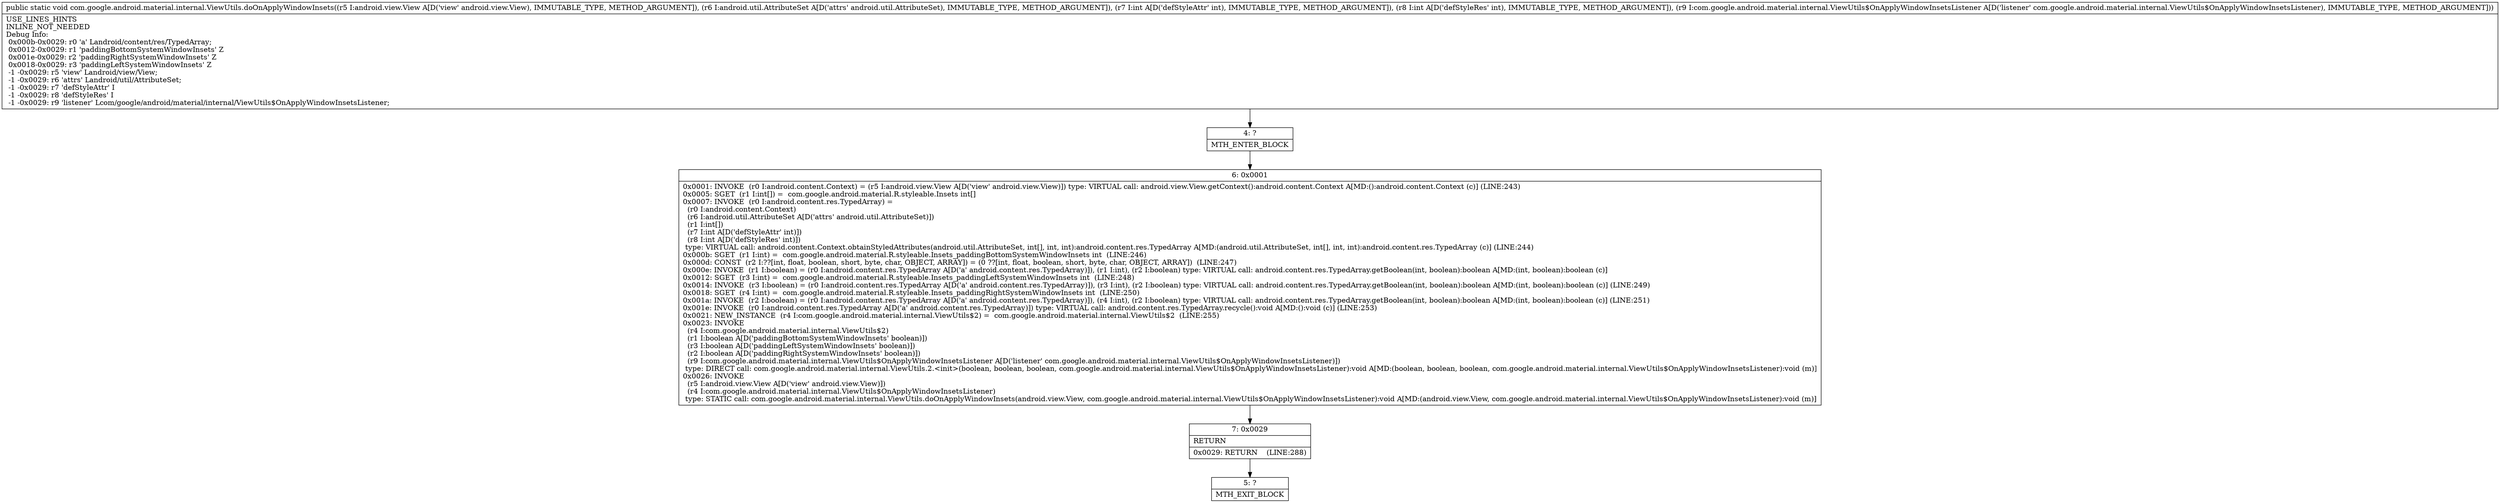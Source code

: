 digraph "CFG forcom.google.android.material.internal.ViewUtils.doOnApplyWindowInsets(Landroid\/view\/View;Landroid\/util\/AttributeSet;IILcom\/google\/android\/material\/internal\/ViewUtils$OnApplyWindowInsetsListener;)V" {
Node_4 [shape=record,label="{4\:\ ?|MTH_ENTER_BLOCK\l}"];
Node_6 [shape=record,label="{6\:\ 0x0001|0x0001: INVOKE  (r0 I:android.content.Context) = (r5 I:android.view.View A[D('view' android.view.View)]) type: VIRTUAL call: android.view.View.getContext():android.content.Context A[MD:():android.content.Context (c)] (LINE:243)\l0x0005: SGET  (r1 I:int[]) =  com.google.android.material.R.styleable.Insets int[] \l0x0007: INVOKE  (r0 I:android.content.res.TypedArray) = \l  (r0 I:android.content.Context)\l  (r6 I:android.util.AttributeSet A[D('attrs' android.util.AttributeSet)])\l  (r1 I:int[])\l  (r7 I:int A[D('defStyleAttr' int)])\l  (r8 I:int A[D('defStyleRes' int)])\l type: VIRTUAL call: android.content.Context.obtainStyledAttributes(android.util.AttributeSet, int[], int, int):android.content.res.TypedArray A[MD:(android.util.AttributeSet, int[], int, int):android.content.res.TypedArray (c)] (LINE:244)\l0x000b: SGET  (r1 I:int) =  com.google.android.material.R.styleable.Insets_paddingBottomSystemWindowInsets int  (LINE:246)\l0x000d: CONST  (r2 I:??[int, float, boolean, short, byte, char, OBJECT, ARRAY]) = (0 ??[int, float, boolean, short, byte, char, OBJECT, ARRAY])  (LINE:247)\l0x000e: INVOKE  (r1 I:boolean) = (r0 I:android.content.res.TypedArray A[D('a' android.content.res.TypedArray)]), (r1 I:int), (r2 I:boolean) type: VIRTUAL call: android.content.res.TypedArray.getBoolean(int, boolean):boolean A[MD:(int, boolean):boolean (c)]\l0x0012: SGET  (r3 I:int) =  com.google.android.material.R.styleable.Insets_paddingLeftSystemWindowInsets int  (LINE:248)\l0x0014: INVOKE  (r3 I:boolean) = (r0 I:android.content.res.TypedArray A[D('a' android.content.res.TypedArray)]), (r3 I:int), (r2 I:boolean) type: VIRTUAL call: android.content.res.TypedArray.getBoolean(int, boolean):boolean A[MD:(int, boolean):boolean (c)] (LINE:249)\l0x0018: SGET  (r4 I:int) =  com.google.android.material.R.styleable.Insets_paddingRightSystemWindowInsets int  (LINE:250)\l0x001a: INVOKE  (r2 I:boolean) = (r0 I:android.content.res.TypedArray A[D('a' android.content.res.TypedArray)]), (r4 I:int), (r2 I:boolean) type: VIRTUAL call: android.content.res.TypedArray.getBoolean(int, boolean):boolean A[MD:(int, boolean):boolean (c)] (LINE:251)\l0x001e: INVOKE  (r0 I:android.content.res.TypedArray A[D('a' android.content.res.TypedArray)]) type: VIRTUAL call: android.content.res.TypedArray.recycle():void A[MD:():void (c)] (LINE:253)\l0x0021: NEW_INSTANCE  (r4 I:com.google.android.material.internal.ViewUtils$2) =  com.google.android.material.internal.ViewUtils$2  (LINE:255)\l0x0023: INVOKE  \l  (r4 I:com.google.android.material.internal.ViewUtils$2)\l  (r1 I:boolean A[D('paddingBottomSystemWindowInsets' boolean)])\l  (r3 I:boolean A[D('paddingLeftSystemWindowInsets' boolean)])\l  (r2 I:boolean A[D('paddingRightSystemWindowInsets' boolean)])\l  (r9 I:com.google.android.material.internal.ViewUtils$OnApplyWindowInsetsListener A[D('listener' com.google.android.material.internal.ViewUtils$OnApplyWindowInsetsListener)])\l type: DIRECT call: com.google.android.material.internal.ViewUtils.2.\<init\>(boolean, boolean, boolean, com.google.android.material.internal.ViewUtils$OnApplyWindowInsetsListener):void A[MD:(boolean, boolean, boolean, com.google.android.material.internal.ViewUtils$OnApplyWindowInsetsListener):void (m)]\l0x0026: INVOKE  \l  (r5 I:android.view.View A[D('view' android.view.View)])\l  (r4 I:com.google.android.material.internal.ViewUtils$OnApplyWindowInsetsListener)\l type: STATIC call: com.google.android.material.internal.ViewUtils.doOnApplyWindowInsets(android.view.View, com.google.android.material.internal.ViewUtils$OnApplyWindowInsetsListener):void A[MD:(android.view.View, com.google.android.material.internal.ViewUtils$OnApplyWindowInsetsListener):void (m)]\l}"];
Node_7 [shape=record,label="{7\:\ 0x0029|RETURN\l|0x0029: RETURN    (LINE:288)\l}"];
Node_5 [shape=record,label="{5\:\ ?|MTH_EXIT_BLOCK\l}"];
MethodNode[shape=record,label="{public static void com.google.android.material.internal.ViewUtils.doOnApplyWindowInsets((r5 I:android.view.View A[D('view' android.view.View), IMMUTABLE_TYPE, METHOD_ARGUMENT]), (r6 I:android.util.AttributeSet A[D('attrs' android.util.AttributeSet), IMMUTABLE_TYPE, METHOD_ARGUMENT]), (r7 I:int A[D('defStyleAttr' int), IMMUTABLE_TYPE, METHOD_ARGUMENT]), (r8 I:int A[D('defStyleRes' int), IMMUTABLE_TYPE, METHOD_ARGUMENT]), (r9 I:com.google.android.material.internal.ViewUtils$OnApplyWindowInsetsListener A[D('listener' com.google.android.material.internal.ViewUtils$OnApplyWindowInsetsListener), IMMUTABLE_TYPE, METHOD_ARGUMENT]))  | USE_LINES_HINTS\lINLINE_NOT_NEEDED\lDebug Info:\l  0x000b\-0x0029: r0 'a' Landroid\/content\/res\/TypedArray;\l  0x0012\-0x0029: r1 'paddingBottomSystemWindowInsets' Z\l  0x001e\-0x0029: r2 'paddingRightSystemWindowInsets' Z\l  0x0018\-0x0029: r3 'paddingLeftSystemWindowInsets' Z\l  \-1 \-0x0029: r5 'view' Landroid\/view\/View;\l  \-1 \-0x0029: r6 'attrs' Landroid\/util\/AttributeSet;\l  \-1 \-0x0029: r7 'defStyleAttr' I\l  \-1 \-0x0029: r8 'defStyleRes' I\l  \-1 \-0x0029: r9 'listener' Lcom\/google\/android\/material\/internal\/ViewUtils$OnApplyWindowInsetsListener;\l}"];
MethodNode -> Node_4;Node_4 -> Node_6;
Node_6 -> Node_7;
Node_7 -> Node_5;
}

